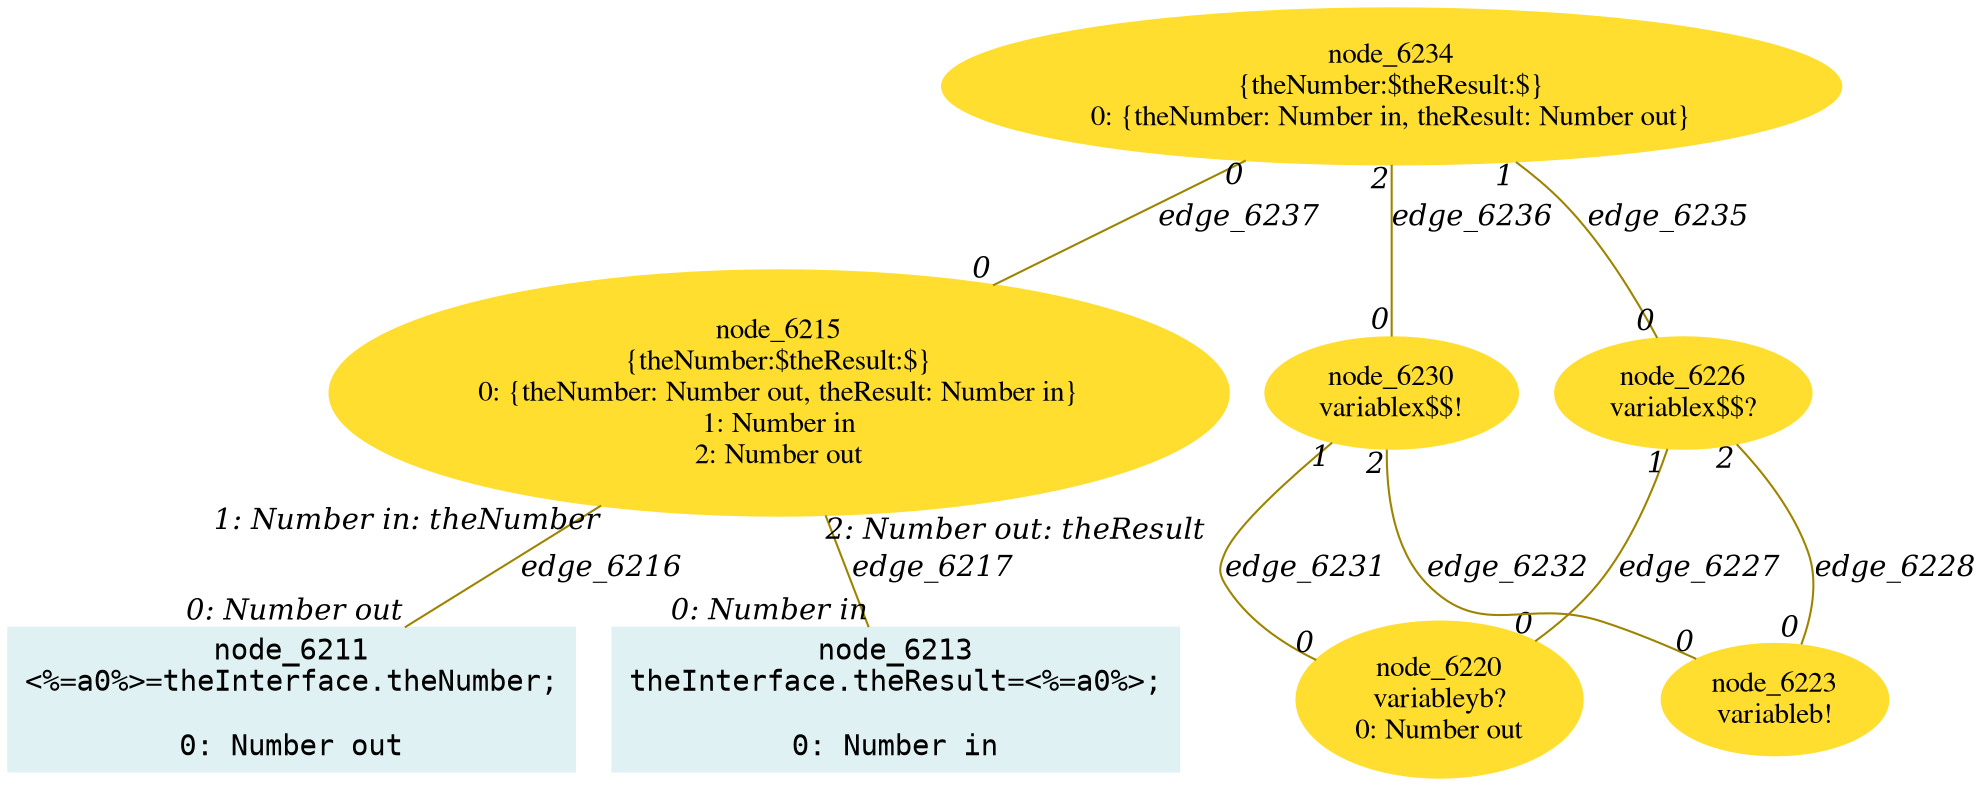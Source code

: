 digraph g{node_6211 [shape="box", style="filled", color="#dff1f2", fontname="Courier", label="node_6211
<%=a0%>=theInterface.theNumber;

0: Number out" ]
node_6213 [shape="box", style="filled", color="#dff1f2", fontname="Courier", label="node_6213
theInterface.theResult=<%=a0%>;

0: Number in" ]
node_6215 [shape="ellipse", style="filled", color="#ffde2f", fontname="Times", label="node_6215
{theNumber:$theResult:$}
0: {theNumber: Number out, theResult: Number in}
1: Number in
2: Number out" ]
node_6220 [shape="ellipse", style="filled", color="#ffde2f", fontname="Times", label="node_6220
variableyb?
0: Number out" ]
node_6223 [shape="ellipse", style="filled", color="#ffde2f", fontname="Times", label="node_6223
variableb!
" ]
node_6226 [shape="ellipse", style="filled", color="#ffde2f", fontname="Times", label="node_6226
variablex$$?
" ]
node_6230 [shape="ellipse", style="filled", color="#ffde2f", fontname="Times", label="node_6230
variablex$$!
" ]
node_6234 [shape="ellipse", style="filled", color="#ffde2f", fontname="Times", label="node_6234
{theNumber:$theResult:$}
0: {theNumber: Number in, theResult: Number out}" ]
node_6215 -> node_6211 [dir=none, arrowHead=none, fontname="Times-Italic", arrowsize=1, color="#9d8400", label="edge_6216",  headlabel="0: Number out", taillabel="1: Number in: theNumber" ]
node_6215 -> node_6213 [dir=none, arrowHead=none, fontname="Times-Italic", arrowsize=1, color="#9d8400", label="edge_6217",  headlabel="0: Number in", taillabel="2: Number out: theResult" ]
node_6226 -> node_6220 [dir=none, arrowHead=none, fontname="Times-Italic", arrowsize=1, color="#9d8400", label="edge_6227",  headlabel="0", taillabel="1" ]
node_6226 -> node_6223 [dir=none, arrowHead=none, fontname="Times-Italic", arrowsize=1, color="#9d8400", label="edge_6228",  headlabel="0", taillabel="2" ]
node_6230 -> node_6220 [dir=none, arrowHead=none, fontname="Times-Italic", arrowsize=1, color="#9d8400", label="edge_6231",  headlabel="0", taillabel="1" ]
node_6230 -> node_6223 [dir=none, arrowHead=none, fontname="Times-Italic", arrowsize=1, color="#9d8400", label="edge_6232",  headlabel="0", taillabel="2" ]
node_6234 -> node_6226 [dir=none, arrowHead=none, fontname="Times-Italic", arrowsize=1, color="#9d8400", label="edge_6235",  headlabel="0", taillabel="1" ]
node_6234 -> node_6230 [dir=none, arrowHead=none, fontname="Times-Italic", arrowsize=1, color="#9d8400", label="edge_6236",  headlabel="0", taillabel="2" ]
node_6234 -> node_6215 [dir=none, arrowHead=none, fontname="Times-Italic", arrowsize=1, color="#9d8400", label="edge_6237",  headlabel="0", taillabel="0" ]
}